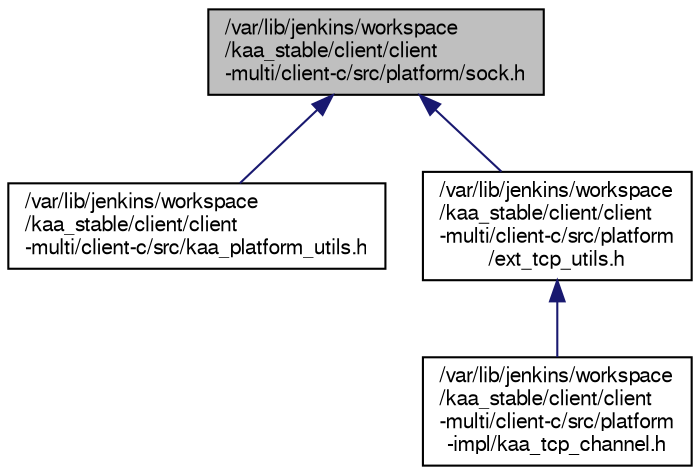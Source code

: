 digraph "/var/lib/jenkins/workspace/kaa_stable/client/client-multi/client-c/src/platform/sock.h"
{
  bgcolor="transparent";
  edge [fontname="FreeSans",fontsize="10",labelfontname="FreeSans",labelfontsize="10"];
  node [fontname="FreeSans",fontsize="10",shape=record];
  Node1 [label="/var/lib/jenkins/workspace\l/kaa_stable/client/client\l-multi/client-c/src/platform/sock.h",height=0.2,width=0.4,color="black", fillcolor="grey75", style="filled" fontcolor="black"];
  Node1 -> Node2 [dir="back",color="midnightblue",fontsize="10",style="solid",fontname="FreeSans"];
  Node2 [label="/var/lib/jenkins/workspace\l/kaa_stable/client/client\l-multi/client-c/src/kaa_platform_utils.h",height=0.2,width=0.4,color="black",URL="$kaa__platform__utils_8h.html"];
  Node1 -> Node3 [dir="back",color="midnightblue",fontsize="10",style="solid",fontname="FreeSans"];
  Node3 [label="/var/lib/jenkins/workspace\l/kaa_stable/client/client\l-multi/client-c/src/platform\l/ext_tcp_utils.h",height=0.2,width=0.4,color="black",URL="$ext__tcp__utils_8h.html",tooltip="External interface for socket manipulations used by Kaa transport channel implementations. "];
  Node3 -> Node4 [dir="back",color="midnightblue",fontsize="10",style="solid",fontname="FreeSans"];
  Node4 [label="/var/lib/jenkins/workspace\l/kaa_stable/client/client\l-multi/client-c/src/platform\l-impl/kaa_tcp_channel.h",height=0.2,width=0.4,color="black",URL="$kaa__tcp__channel_8h.html"];
}
